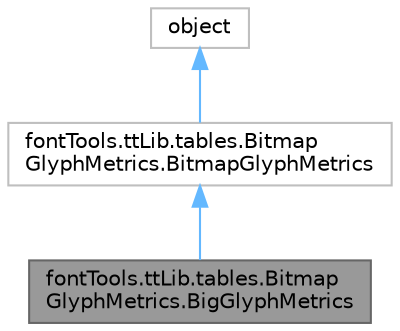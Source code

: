 digraph "fontTools.ttLib.tables.BitmapGlyphMetrics.BigGlyphMetrics"
{
 // LATEX_PDF_SIZE
  bgcolor="transparent";
  edge [fontname=Helvetica,fontsize=10,labelfontname=Helvetica,labelfontsize=10];
  node [fontname=Helvetica,fontsize=10,shape=box,height=0.2,width=0.4];
  Node1 [id="Node000001",label="fontTools.ttLib.tables.Bitmap\lGlyphMetrics.BigGlyphMetrics",height=0.2,width=0.4,color="gray40", fillcolor="grey60", style="filled", fontcolor="black",tooltip=" "];
  Node2 -> Node1 [id="edge3_Node000001_Node000002",dir="back",color="steelblue1",style="solid",tooltip=" "];
  Node2 [id="Node000002",label="fontTools.ttLib.tables.Bitmap\lGlyphMetrics.BitmapGlyphMetrics",height=0.2,width=0.4,color="grey75", fillcolor="white", style="filled",URL="$d2/d47/classfontTools_1_1ttLib_1_1tables_1_1BitmapGlyphMetrics_1_1BitmapGlyphMetrics.html",tooltip=" "];
  Node3 -> Node2 [id="edge4_Node000002_Node000003",dir="back",color="steelblue1",style="solid",tooltip=" "];
  Node3 [id="Node000003",label="object",height=0.2,width=0.4,color="grey75", fillcolor="white", style="filled",tooltip=" "];
}
